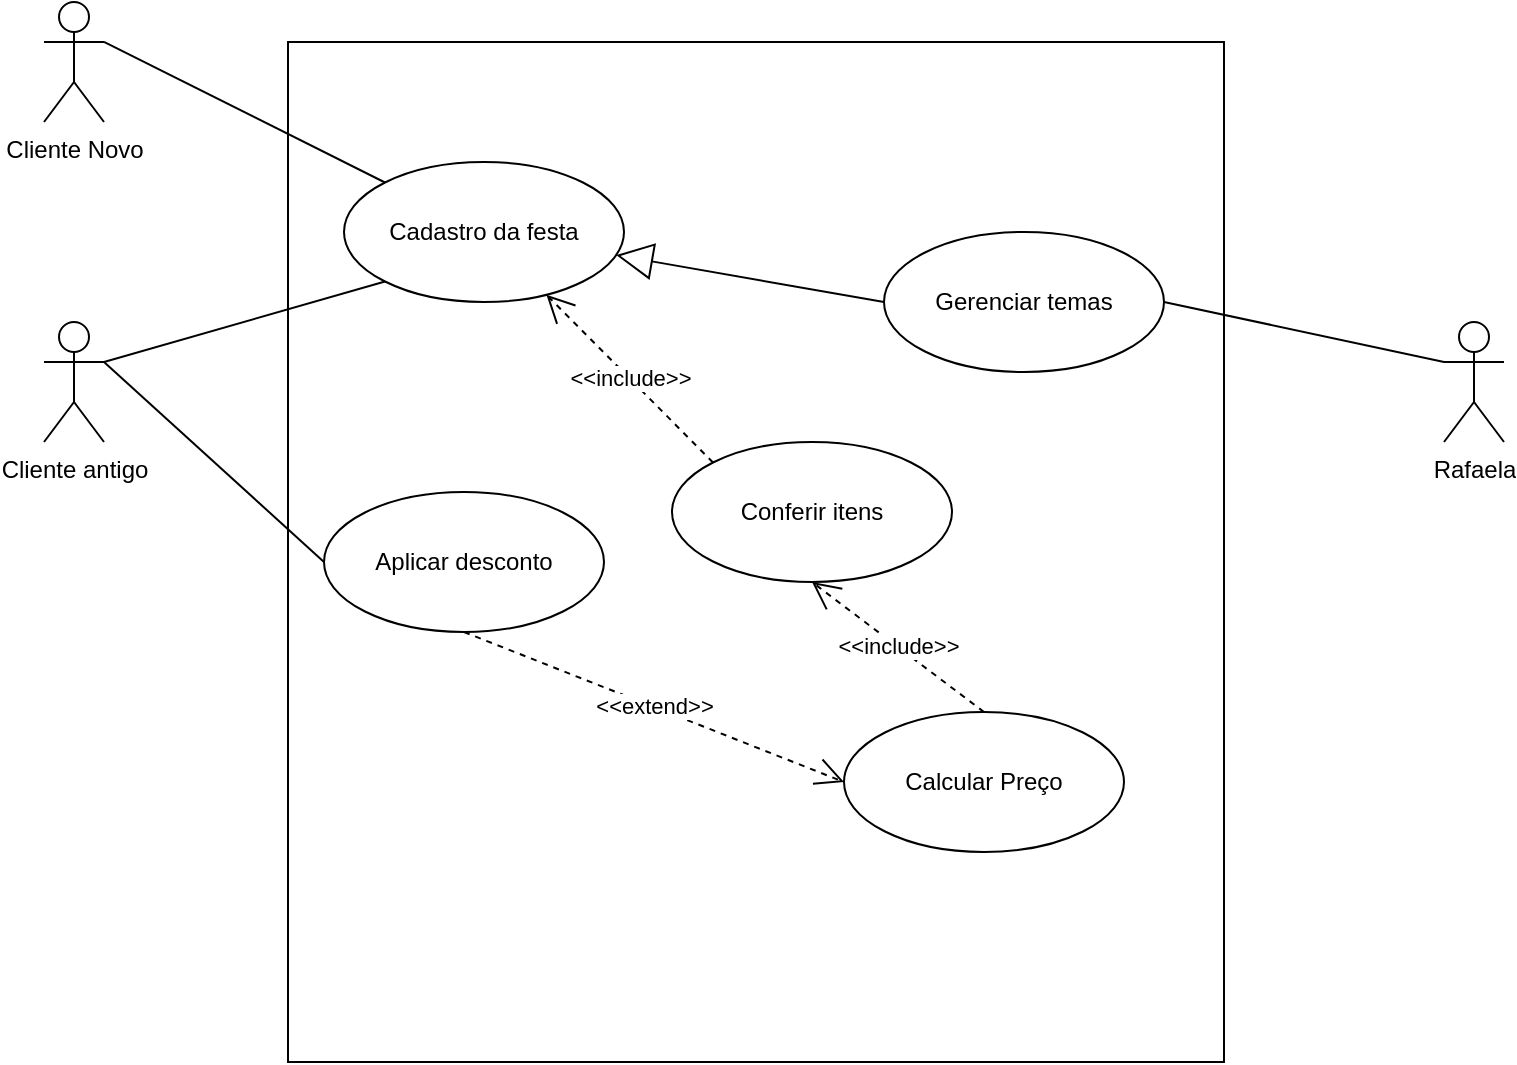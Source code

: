 <mxfile version="26.2.14">
  <diagram name="Página-1" id="qf_UtRRidk0jRxVm33ms">
    <mxGraphModel dx="1026" dy="547" grid="1" gridSize="10" guides="1" tooltips="1" connect="1" arrows="1" fold="1" page="1" pageScale="1" pageWidth="827" pageHeight="1169" math="0" shadow="0">
      <root>
        <mxCell id="0" />
        <mxCell id="1" parent="0" />
        <mxCell id="7VIBGpNWR2WKl8rz5zv3-4" value="Rafaela" style="shape=umlActor;verticalLabelPosition=bottom;verticalAlign=top;html=1;" vertex="1" parent="1">
          <mxGeometry x="730" y="165" width="30" height="60" as="geometry" />
        </mxCell>
        <mxCell id="7VIBGpNWR2WKl8rz5zv3-5" value="Cliente Novo" style="shape=umlActor;verticalLabelPosition=bottom;verticalAlign=top;html=1;" vertex="1" parent="1">
          <mxGeometry x="30" y="5" width="30" height="60" as="geometry" />
        </mxCell>
        <mxCell id="7VIBGpNWR2WKl8rz5zv3-6" value="Cliente antigo" style="shape=umlActor;verticalLabelPosition=bottom;verticalAlign=top;html=1;" vertex="1" parent="1">
          <mxGeometry x="30" y="165" width="30" height="60" as="geometry" />
        </mxCell>
        <mxCell id="7VIBGpNWR2WKl8rz5zv3-7" value="" style="html=1;whiteSpace=wrap;" vertex="1" parent="1">
          <mxGeometry x="152" y="25" width="468" height="510" as="geometry" />
        </mxCell>
        <mxCell id="7VIBGpNWR2WKl8rz5zv3-8" value="Cadastro da festa" style="ellipse;whiteSpace=wrap;html=1;" vertex="1" parent="1">
          <mxGeometry x="180" y="85" width="140" height="70" as="geometry" />
        </mxCell>
        <mxCell id="7VIBGpNWR2WKl8rz5zv3-11" value="" style="endArrow=none;html=1;rounded=0;entryX=0;entryY=0;entryDx=0;entryDy=0;exitX=1;exitY=0.333;exitDx=0;exitDy=0;exitPerimeter=0;" edge="1" parent="1" source="7VIBGpNWR2WKl8rz5zv3-5" target="7VIBGpNWR2WKl8rz5zv3-8">
          <mxGeometry width="50" height="50" relative="1" as="geometry">
            <mxPoint x="110" y="95" as="sourcePoint" />
            <mxPoint x="160" y="45" as="targetPoint" />
          </mxGeometry>
        </mxCell>
        <mxCell id="7VIBGpNWR2WKl8rz5zv3-13" value="" style="endArrow=none;html=1;rounded=0;exitX=1;exitY=0.333;exitDx=0;exitDy=0;exitPerimeter=0;entryX=0;entryY=1;entryDx=0;entryDy=0;" edge="1" parent="1" source="7VIBGpNWR2WKl8rz5zv3-6" target="7VIBGpNWR2WKl8rz5zv3-8">
          <mxGeometry width="50" height="50" relative="1" as="geometry">
            <mxPoint x="110" y="195" as="sourcePoint" />
            <mxPoint x="160" y="145" as="targetPoint" />
          </mxGeometry>
        </mxCell>
        <mxCell id="7VIBGpNWR2WKl8rz5zv3-15" value="Gerenciar temas" style="ellipse;whiteSpace=wrap;html=1;" vertex="1" parent="1">
          <mxGeometry x="450" y="120" width="140" height="70" as="geometry" />
        </mxCell>
        <mxCell id="7VIBGpNWR2WKl8rz5zv3-16" value="Aplicar desconto" style="ellipse;whiteSpace=wrap;html=1;" vertex="1" parent="1">
          <mxGeometry x="170" y="250" width="140" height="70" as="geometry" />
        </mxCell>
        <mxCell id="7VIBGpNWR2WKl8rz5zv3-17" value="Calcular Preço" style="ellipse;whiteSpace=wrap;html=1;" vertex="1" parent="1">
          <mxGeometry x="430" y="360" width="140" height="70" as="geometry" />
        </mxCell>
        <mxCell id="7VIBGpNWR2WKl8rz5zv3-20" value="" style="endArrow=block;endSize=16;endFill=0;html=1;rounded=0;exitX=0;exitY=0.5;exitDx=0;exitDy=0;" edge="1" parent="1" source="7VIBGpNWR2WKl8rz5zv3-15" target="7VIBGpNWR2WKl8rz5zv3-8">
          <mxGeometry width="160" relative="1" as="geometry">
            <mxPoint x="433.2" y="165" as="sourcePoint" />
            <mxPoint x="394" y="60" as="targetPoint" />
          </mxGeometry>
        </mxCell>
        <mxCell id="7VIBGpNWR2WKl8rz5zv3-21" value="" style="endArrow=none;html=1;rounded=0;entryX=0;entryY=0.333;entryDx=0;entryDy=0;entryPerimeter=0;exitX=1;exitY=0.5;exitDx=0;exitDy=0;" edge="1" parent="1" source="7VIBGpNWR2WKl8rz5zv3-15" target="7VIBGpNWR2WKl8rz5zv3-4">
          <mxGeometry width="50" height="50" relative="1" as="geometry">
            <mxPoint x="340" y="340" as="sourcePoint" />
            <mxPoint x="390" y="290" as="targetPoint" />
          </mxGeometry>
        </mxCell>
        <mxCell id="7VIBGpNWR2WKl8rz5zv3-23" value="" style="endArrow=none;html=1;rounded=0;exitX=1;exitY=0.333;exitDx=0;exitDy=0;exitPerimeter=0;entryX=0;entryY=0.5;entryDx=0;entryDy=0;" edge="1" parent="1" source="7VIBGpNWR2WKl8rz5zv3-6" target="7VIBGpNWR2WKl8rz5zv3-16">
          <mxGeometry width="50" height="50" relative="1" as="geometry">
            <mxPoint x="130" y="240" as="sourcePoint" />
            <mxPoint x="180" y="190" as="targetPoint" />
          </mxGeometry>
        </mxCell>
        <mxCell id="7VIBGpNWR2WKl8rz5zv3-24" value="&amp;lt;&amp;lt;extend&amp;gt;&amp;gt;" style="endArrow=open;endSize=12;dashed=1;html=1;rounded=0;exitX=0.5;exitY=1;exitDx=0;exitDy=0;entryX=0;entryY=0.5;entryDx=0;entryDy=0;" edge="1" parent="1" source="7VIBGpNWR2WKl8rz5zv3-16" target="7VIBGpNWR2WKl8rz5zv3-17">
          <mxGeometry width="160" relative="1" as="geometry">
            <mxPoint x="330.0" y="395.0" as="sourcePoint" />
            <mxPoint x="440" y="470" as="targetPoint" />
          </mxGeometry>
        </mxCell>
        <mxCell id="7VIBGpNWR2WKl8rz5zv3-25" value="Conferir itens" style="ellipse;whiteSpace=wrap;html=1;" vertex="1" parent="1">
          <mxGeometry x="344" y="225" width="140" height="70" as="geometry" />
        </mxCell>
        <mxCell id="7VIBGpNWR2WKl8rz5zv3-27" value="&amp;lt;&amp;lt;include&amp;gt;&amp;gt;" style="endArrow=open;endSize=12;dashed=1;html=1;rounded=0;entryX=0.5;entryY=1;entryDx=0;entryDy=0;exitX=0.5;exitY=0;exitDx=0;exitDy=0;" edge="1" parent="1" source="7VIBGpNWR2WKl8rz5zv3-17" target="7VIBGpNWR2WKl8rz5zv3-25">
          <mxGeometry width="160" relative="1" as="geometry">
            <mxPoint x="324" y="460" as="sourcePoint" />
            <mxPoint x="484" y="460" as="targetPoint" />
          </mxGeometry>
        </mxCell>
        <mxCell id="7VIBGpNWR2WKl8rz5zv3-28" value="&amp;lt;&amp;lt;include&amp;gt;&amp;gt;" style="endArrow=open;endSize=12;dashed=1;html=1;rounded=0;exitX=0;exitY=0;exitDx=0;exitDy=0;" edge="1" parent="1" source="7VIBGpNWR2WKl8rz5zv3-25" target="7VIBGpNWR2WKl8rz5zv3-8">
          <mxGeometry width="160" relative="1" as="geometry">
            <mxPoint x="240" y="220" as="sourcePoint" />
            <mxPoint x="400" y="220" as="targetPoint" />
          </mxGeometry>
        </mxCell>
      </root>
    </mxGraphModel>
  </diagram>
</mxfile>
